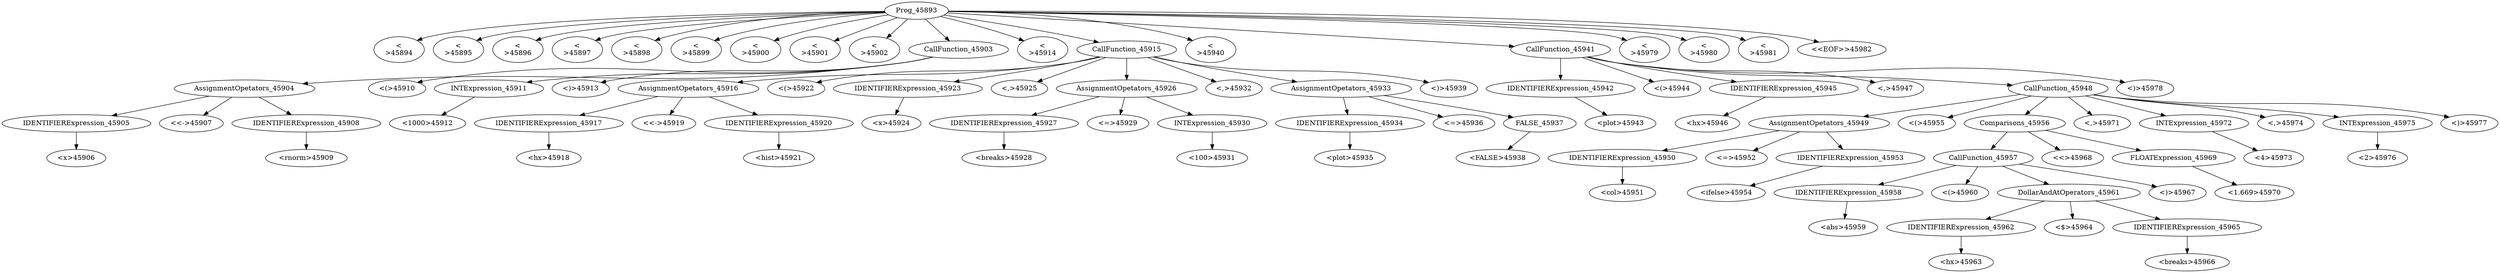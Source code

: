 digraph {

"Prog_45893"->"<
>45894";
"Prog_45893"->"<
>45895";
"Prog_45893"->"<
>45896";
"Prog_45893"->"<
>45897";
"Prog_45893"->"<
>45898";
"Prog_45893"->"<
>45899";
"Prog_45893"->"<
>45900";
"Prog_45893"->"<
>45901";
"Prog_45893"->"<
>45902";
"Prog_45893"->"CallFunction_45903";
"CallFunction_45903"->"AssignmentOpetators_45904";
"AssignmentOpetators_45904"->"IDENTIFIERExpression_45905";
"IDENTIFIERExpression_45905"->"<x>45906";
"AssignmentOpetators_45904"->"<<->45907";
"AssignmentOpetators_45904"->"IDENTIFIERExpression_45908";
"IDENTIFIERExpression_45908"->"<rnorm>45909";
"CallFunction_45903"->"<(>45910";
"CallFunction_45903"->"INTExpression_45911";
"INTExpression_45911"->"<1000>45912";
"CallFunction_45903"->"<)>45913";
"Prog_45893"->"<
>45914";
"Prog_45893"->"CallFunction_45915";
"CallFunction_45915"->"AssignmentOpetators_45916";
"AssignmentOpetators_45916"->"IDENTIFIERExpression_45917";
"IDENTIFIERExpression_45917"->"<hx>45918";
"AssignmentOpetators_45916"->"<<->45919";
"AssignmentOpetators_45916"->"IDENTIFIERExpression_45920";
"IDENTIFIERExpression_45920"->"<hist>45921";
"CallFunction_45915"->"<(>45922";
"CallFunction_45915"->"IDENTIFIERExpression_45923";
"IDENTIFIERExpression_45923"->"<x>45924";
"CallFunction_45915"->"<,>45925";
"CallFunction_45915"->"AssignmentOpetators_45926";
"AssignmentOpetators_45926"->"IDENTIFIERExpression_45927";
"IDENTIFIERExpression_45927"->"<breaks>45928";
"AssignmentOpetators_45926"->"<=>45929";
"AssignmentOpetators_45926"->"INTExpression_45930";
"INTExpression_45930"->"<100>45931";
"CallFunction_45915"->"<,>45932";
"CallFunction_45915"->"AssignmentOpetators_45933";
"AssignmentOpetators_45933"->"IDENTIFIERExpression_45934";
"IDENTIFIERExpression_45934"->"<plot>45935";
"AssignmentOpetators_45933"->"<=>45936";
"AssignmentOpetators_45933"->"FALSE_45937";
"FALSE_45937"->"<FALSE>45938";
"CallFunction_45915"->"<)>45939";
"Prog_45893"->"<
>45940";
"Prog_45893"->"CallFunction_45941";
"CallFunction_45941"->"IDENTIFIERExpression_45942";
"IDENTIFIERExpression_45942"->"<plot>45943";
"CallFunction_45941"->"<(>45944";
"CallFunction_45941"->"IDENTIFIERExpression_45945";
"IDENTIFIERExpression_45945"->"<hx>45946";
"CallFunction_45941"->"<,>45947";
"CallFunction_45941"->"CallFunction_45948";
"CallFunction_45948"->"AssignmentOpetators_45949";
"AssignmentOpetators_45949"->"IDENTIFIERExpression_45950";
"IDENTIFIERExpression_45950"->"<col>45951";
"AssignmentOpetators_45949"->"<=>45952";
"AssignmentOpetators_45949"->"IDENTIFIERExpression_45953";
"IDENTIFIERExpression_45953"->"<ifelse>45954";
"CallFunction_45948"->"<(>45955";
"CallFunction_45948"->"Comparisons_45956";
"Comparisons_45956"->"CallFunction_45957";
"CallFunction_45957"->"IDENTIFIERExpression_45958";
"IDENTIFIERExpression_45958"->"<abs>45959";
"CallFunction_45957"->"<(>45960";
"CallFunction_45957"->"DollarAndAtOperators_45961";
"DollarAndAtOperators_45961"->"IDENTIFIERExpression_45962";
"IDENTIFIERExpression_45962"->"<hx>45963";
"DollarAndAtOperators_45961"->"<$>45964";
"DollarAndAtOperators_45961"->"IDENTIFIERExpression_45965";
"IDENTIFIERExpression_45965"->"<breaks>45966";
"CallFunction_45957"->"<)>45967";
"Comparisons_45956"->"<<>45968";
"Comparisons_45956"->"FLOATExpression_45969";
"FLOATExpression_45969"->"<1.669>45970";
"CallFunction_45948"->"<,>45971";
"CallFunction_45948"->"INTExpression_45972";
"INTExpression_45972"->"<4>45973";
"CallFunction_45948"->"<,>45974";
"CallFunction_45948"->"INTExpression_45975";
"INTExpression_45975"->"<2>45976";
"CallFunction_45948"->"<)>45977";
"CallFunction_45941"->"<)>45978";
"Prog_45893"->"<
>45979";
"Prog_45893"->"<
>45980";
"Prog_45893"->"<
>45981";
"Prog_45893"->"<<EOF>>45982";
}
